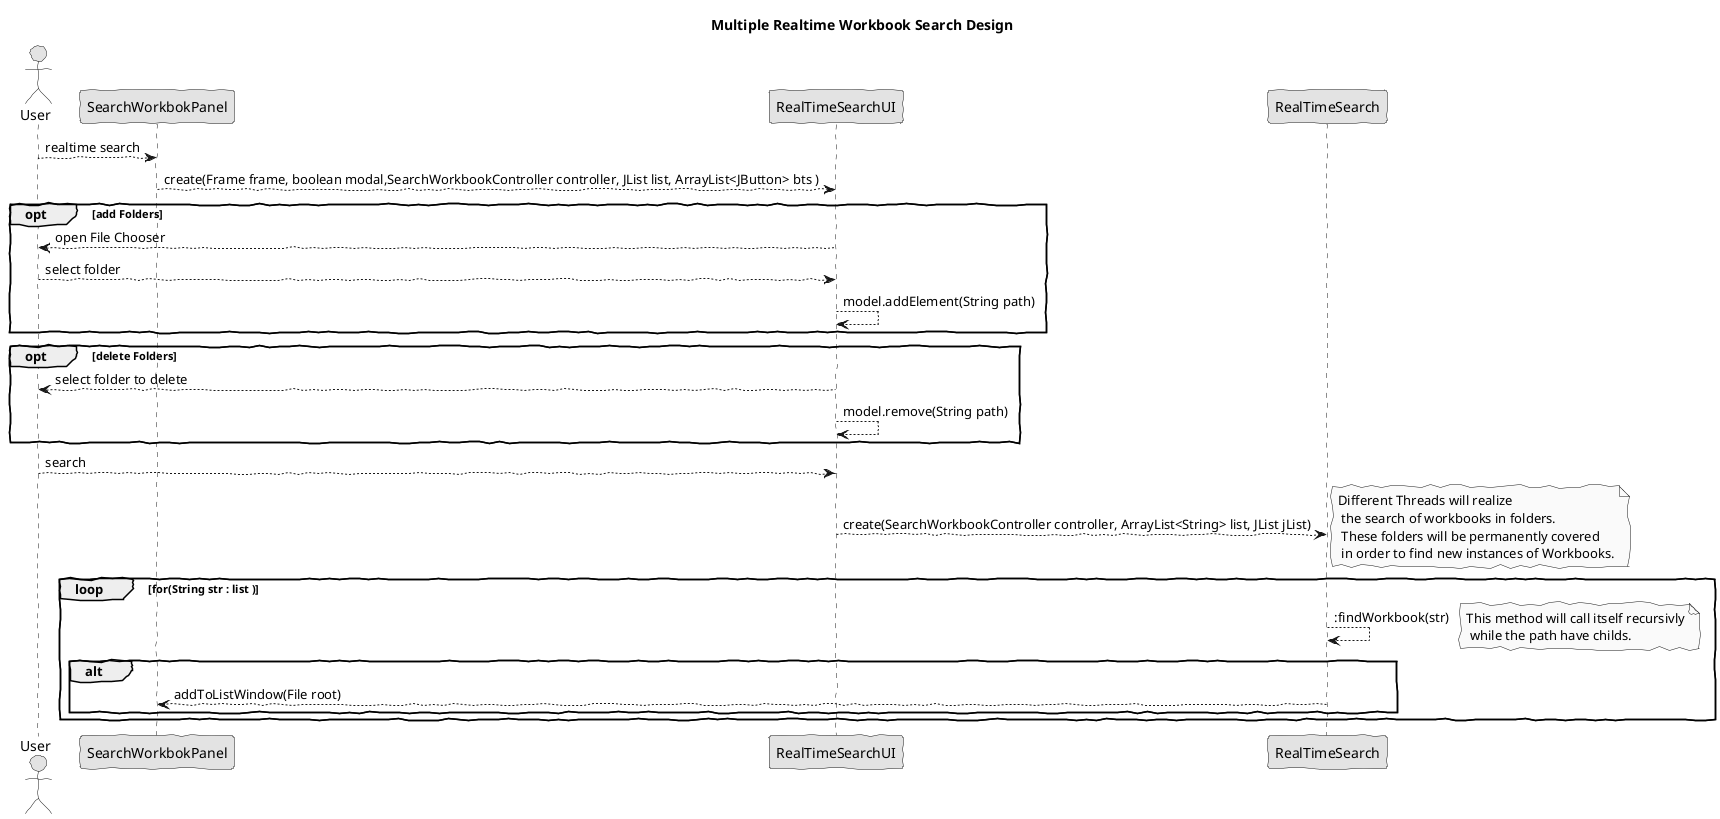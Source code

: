 @startuml ipc02_03_design.png
skinparam handwritten true
skinparam monochrome true
skinparam packageStyle rect
skinparam defaultFontName FG Virgil
skinparam shadowing false

title Multiple Realtime Workbook Search Design

actor User

participant "SearchWorkbokPanel" as searchWorkbookPanel
participant "RealTimeSearchUI" as realTimeUI
participant "RealTimeSearch" as realTime

User --> searchWorkbookPanel : realtime search

searchWorkbookPanel --> realTimeUI : create(Frame frame, boolean modal,SearchWorkbookController controller, JList list, ArrayList<JButton> bts )

opt add Folders
realTimeUI --> User : open File Chooser
User --> realTimeUI : select folder
realTimeUI --> realTimeUI : model.addElement(String path)

end opt

opt delete Folders
realTimeUI --> User : select folder to delete
realTimeUI --> realTimeUI : model.remove(String path)

end opt

User --> realTimeUI : search
realTimeUI --> realTime : create(SearchWorkbookController controller, ArrayList<String> list, JList jList)
note right: Different Threads will realize\n the search of workbooks in folders.\n These folders will be permanently covered\n in order to find new instances of Workbooks.

loop for(String str : list )
realTime --> realTime ::findWorkbook(str)
note right : This method will call itself recursivly\n while the path have childs.


alt
	realTime --> searchWorkbookPanel : addToListWindow(File root)
end alt
end loop


@enduml
